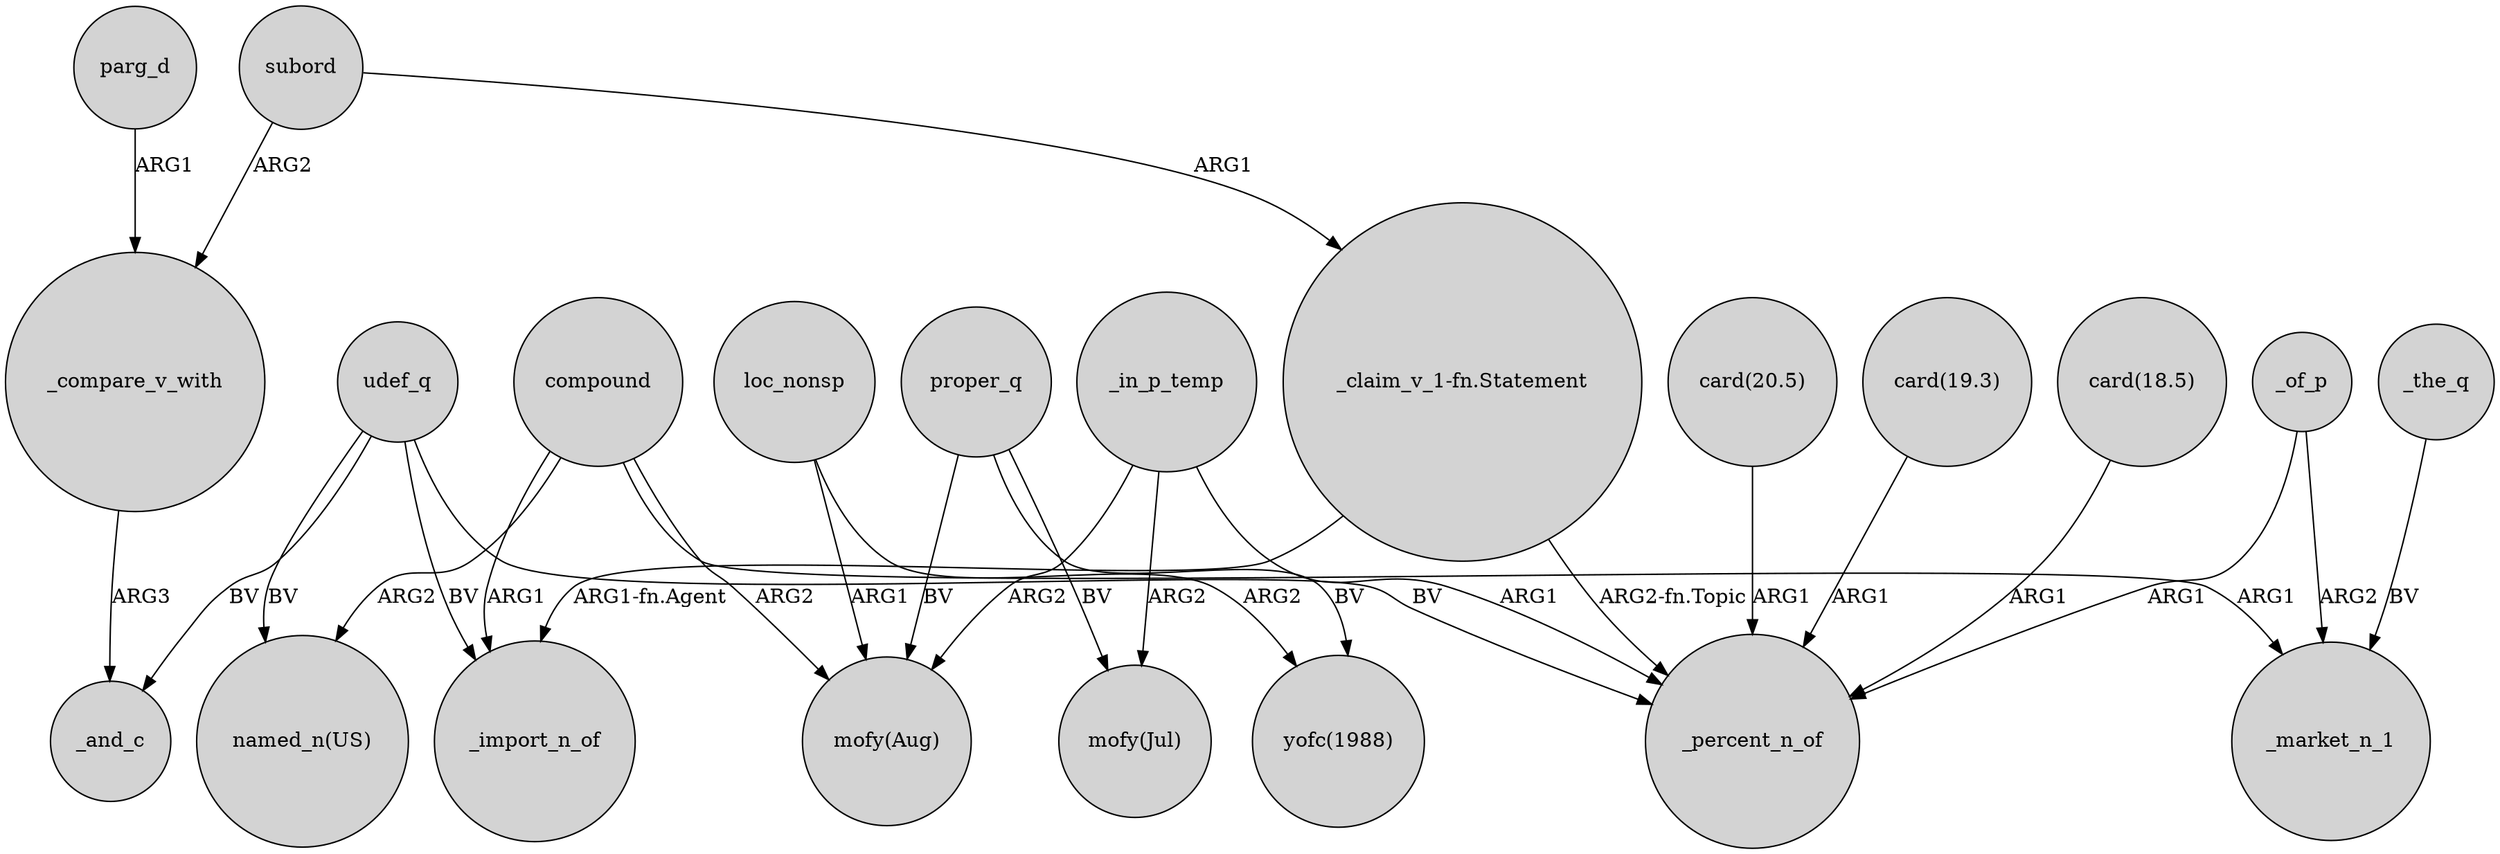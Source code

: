 digraph {
	node [shape=circle style=filled]
	udef_q -> "named_n(US)" [label=BV]
	proper_q -> "mofy(Jul)" [label=BV]
	"card(20.5)" -> _percent_n_of [label=ARG1]
	compound -> "mofy(Aug)" [label=ARG2]
	"card(19.3)" -> _percent_n_of [label=ARG1]
	_in_p_temp -> _percent_n_of [label=ARG1]
	parg_d -> _compare_v_with [label=ARG1]
	loc_nonsp -> "mofy(Aug)" [label=ARG1]
	"card(18.5)" -> _percent_n_of [label=ARG1]
	compound -> "named_n(US)" [label=ARG2]
	_of_p -> _market_n_1 [label=ARG2]
	_of_p -> _percent_n_of [label=ARG1]
	"_claim_v_1-fn.Statement" -> _import_n_of [label="ARG1-fn.Agent"]
	_in_p_temp -> "mofy(Jul)" [label=ARG2]
	_in_p_temp -> "mofy(Aug)" [label=ARG2]
	"_claim_v_1-fn.Statement" -> _percent_n_of [label="ARG2-fn.Topic"]
	proper_q -> "yofc(1988)" [label=BV]
	proper_q -> "mofy(Aug)" [label=BV]
	_compare_v_with -> _and_c [label=ARG3]
	udef_q -> _import_n_of [label=BV]
	subord -> _compare_v_with [label=ARG2]
	udef_q -> _percent_n_of [label=BV]
	compound -> _market_n_1 [label=ARG1]
	_the_q -> _market_n_1 [label=BV]
	udef_q -> _and_c [label=BV]
	compound -> _import_n_of [label=ARG1]
	subord -> "_claim_v_1-fn.Statement" [label=ARG1]
	loc_nonsp -> "yofc(1988)" [label=ARG2]
}

